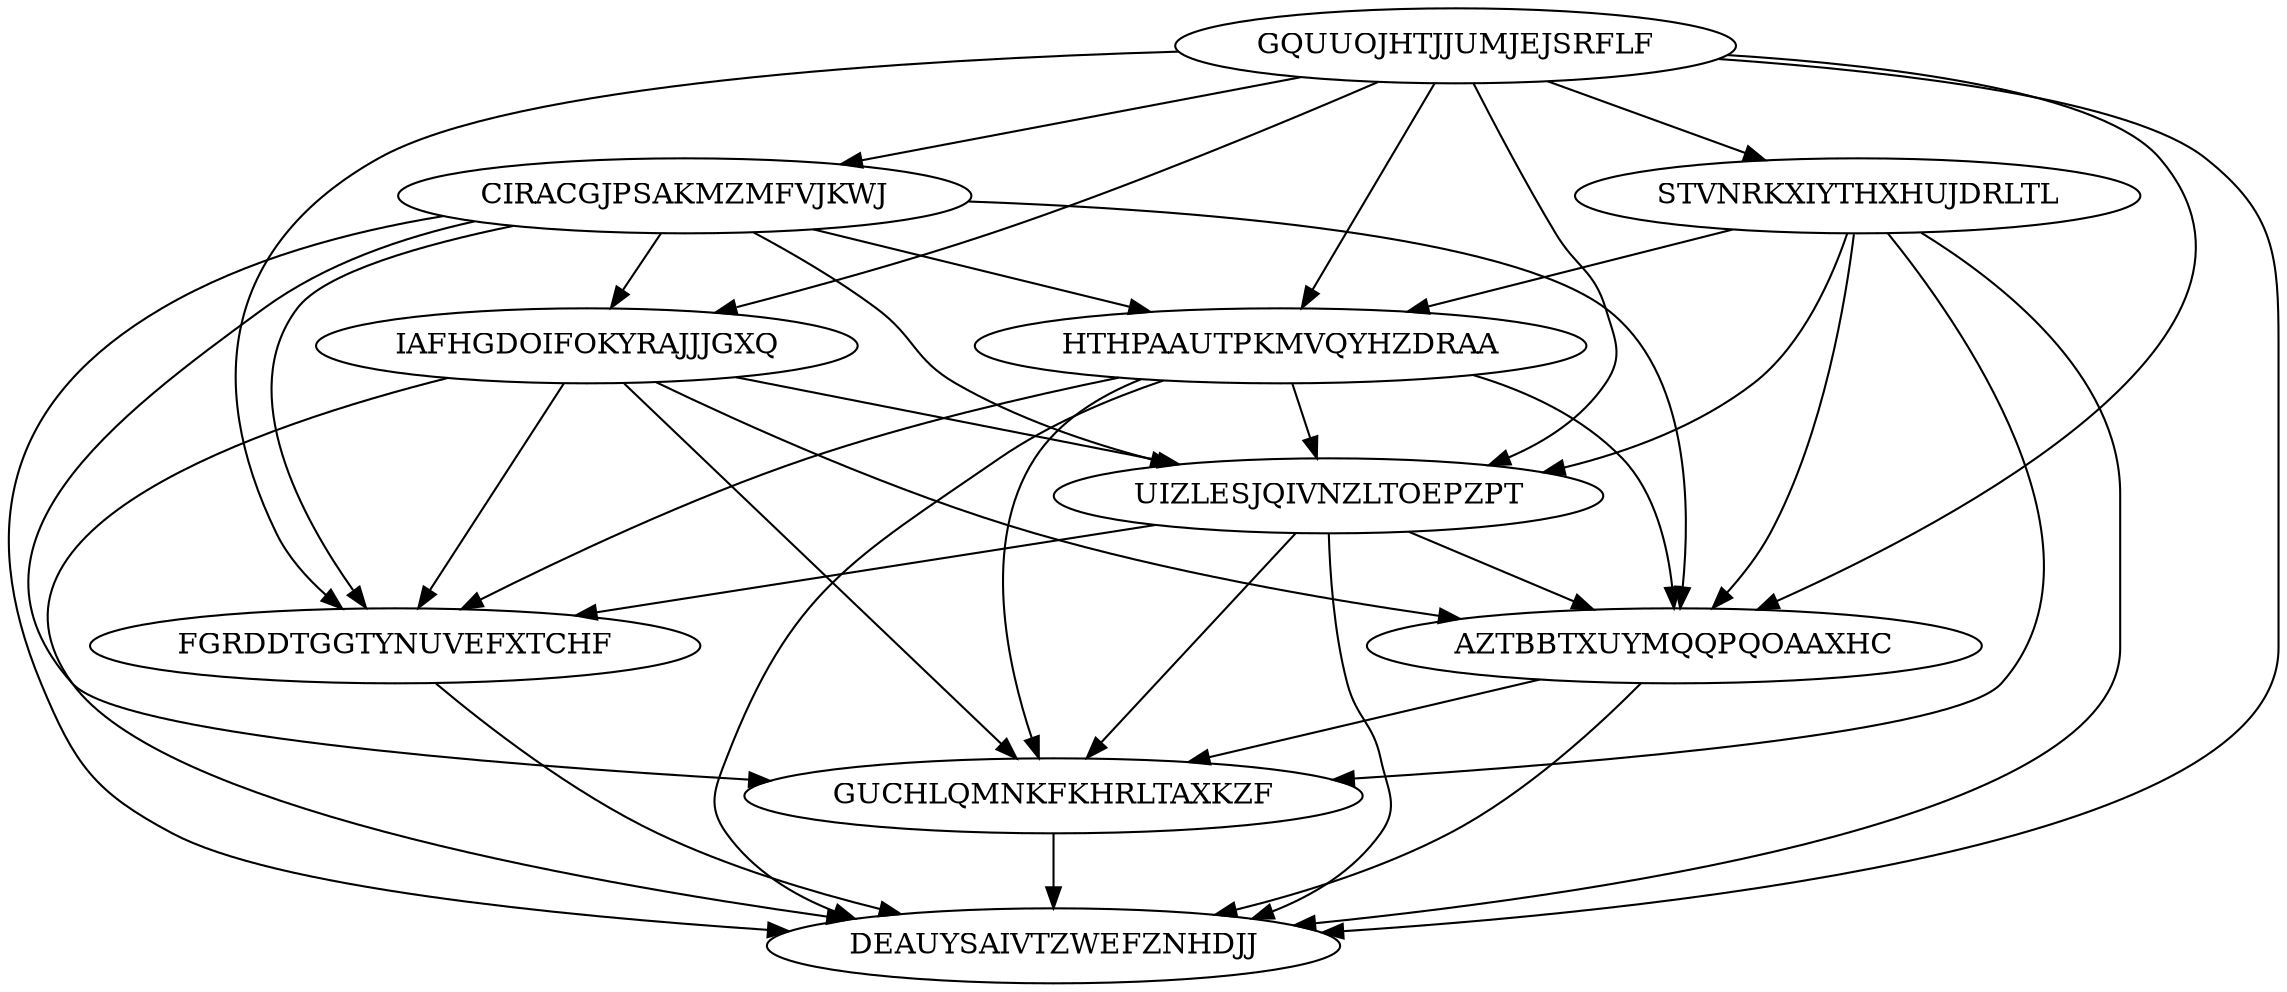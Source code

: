 digraph "N10M38" {
	GQUUOJHTJJUMJEJSRFLF			[Weight=16, Start=0, Processor=1];
	CIRACGJPSAKMZMFVJKWJ			[Weight=19, Start=16, Processor=1];
	STVNRKXIYTHXHUJDRLTL			[Weight=13, Start=31, Processor=2];
	HTHPAAUTPKMVQYHZDRAA			[Weight=20, Start=53, Processor=2];
	IAFHGDOIFOKYRAJJJGXQ			[Weight=20, Start=35, Processor=1];
	UIZLESJQIVNZLTOEPZPT			[Weight=14, Start=73, Processor=2];
	AZTBBTXUYMQQPQOAAXHC			[Weight=13, Start=87, Processor=2];
	FGRDDTGGTYNUVEFXTCHF			[Weight=12, Start=100, Processor=2];
	GUCHLQMNKFKHRLTAXKZF			[Weight=13, Start=112, Processor=2];
	DEAUYSAIVTZWEFZNHDJJ			[Weight=16, Start=125, Processor=2];
	STVNRKXIYTHXHUJDRLTL -> DEAUYSAIVTZWEFZNHDJJ		[Weight=10];
	STVNRKXIYTHXHUJDRLTL -> GUCHLQMNKFKHRLTAXKZF		[Weight=15];
	IAFHGDOIFOKYRAJJJGXQ -> UIZLESJQIVNZLTOEPZPT		[Weight=13];
	GQUUOJHTJJUMJEJSRFLF -> STVNRKXIYTHXHUJDRLTL		[Weight=15];
	STVNRKXIYTHXHUJDRLTL -> AZTBBTXUYMQQPQOAAXHC		[Weight=14];
	GQUUOJHTJJUMJEJSRFLF -> FGRDDTGGTYNUVEFXTCHF		[Weight=11];
	GQUUOJHTJJUMJEJSRFLF -> IAFHGDOIFOKYRAJJJGXQ		[Weight=13];
	STVNRKXIYTHXHUJDRLTL -> UIZLESJQIVNZLTOEPZPT		[Weight=14];
	UIZLESJQIVNZLTOEPZPT -> AZTBBTXUYMQQPQOAAXHC		[Weight=15];
	CIRACGJPSAKMZMFVJKWJ -> DEAUYSAIVTZWEFZNHDJJ		[Weight=12];
	CIRACGJPSAKMZMFVJKWJ -> HTHPAAUTPKMVQYHZDRAA		[Weight=18];
	HTHPAAUTPKMVQYHZDRAA -> UIZLESJQIVNZLTOEPZPT		[Weight=15];
	IAFHGDOIFOKYRAJJJGXQ -> GUCHLQMNKFKHRLTAXKZF		[Weight=11];
	CIRACGJPSAKMZMFVJKWJ -> FGRDDTGGTYNUVEFXTCHF		[Weight=15];
	IAFHGDOIFOKYRAJJJGXQ -> AZTBBTXUYMQQPQOAAXHC		[Weight=14];
	HTHPAAUTPKMVQYHZDRAA -> DEAUYSAIVTZWEFZNHDJJ		[Weight=19];
	IAFHGDOIFOKYRAJJJGXQ -> FGRDDTGGTYNUVEFXTCHF		[Weight=12];
	CIRACGJPSAKMZMFVJKWJ -> UIZLESJQIVNZLTOEPZPT		[Weight=12];
	GQUUOJHTJJUMJEJSRFLF -> UIZLESJQIVNZLTOEPZPT		[Weight=16];
	HTHPAAUTPKMVQYHZDRAA -> GUCHLQMNKFKHRLTAXKZF		[Weight=16];
	HTHPAAUTPKMVQYHZDRAA -> AZTBBTXUYMQQPQOAAXHC		[Weight=13];
	IAFHGDOIFOKYRAJJJGXQ -> DEAUYSAIVTZWEFZNHDJJ		[Weight=14];
	UIZLESJQIVNZLTOEPZPT -> GUCHLQMNKFKHRLTAXKZF		[Weight=10];
	HTHPAAUTPKMVQYHZDRAA -> FGRDDTGGTYNUVEFXTCHF		[Weight=19];
	UIZLESJQIVNZLTOEPZPT -> FGRDDTGGTYNUVEFXTCHF		[Weight=15];
	CIRACGJPSAKMZMFVJKWJ -> GUCHLQMNKFKHRLTAXKZF		[Weight=19];
	AZTBBTXUYMQQPQOAAXHC -> DEAUYSAIVTZWEFZNHDJJ		[Weight=18];
	GQUUOJHTJJUMJEJSRFLF -> AZTBBTXUYMQQPQOAAXHC		[Weight=15];
	FGRDDTGGTYNUVEFXTCHF -> DEAUYSAIVTZWEFZNHDJJ		[Weight=18];
	GQUUOJHTJJUMJEJSRFLF -> HTHPAAUTPKMVQYHZDRAA		[Weight=12];
	GQUUOJHTJJUMJEJSRFLF -> CIRACGJPSAKMZMFVJKWJ		[Weight=17];
	GQUUOJHTJJUMJEJSRFLF -> DEAUYSAIVTZWEFZNHDJJ		[Weight=12];
	AZTBBTXUYMQQPQOAAXHC -> GUCHLQMNKFKHRLTAXKZF		[Weight=19];
	STVNRKXIYTHXHUJDRLTL -> HTHPAAUTPKMVQYHZDRAA		[Weight=13];
	GUCHLQMNKFKHRLTAXKZF -> DEAUYSAIVTZWEFZNHDJJ		[Weight=20];
	UIZLESJQIVNZLTOEPZPT -> DEAUYSAIVTZWEFZNHDJJ		[Weight=12];
	CIRACGJPSAKMZMFVJKWJ -> IAFHGDOIFOKYRAJJJGXQ		[Weight=13];
	CIRACGJPSAKMZMFVJKWJ -> AZTBBTXUYMQQPQOAAXHC		[Weight=14];
}
